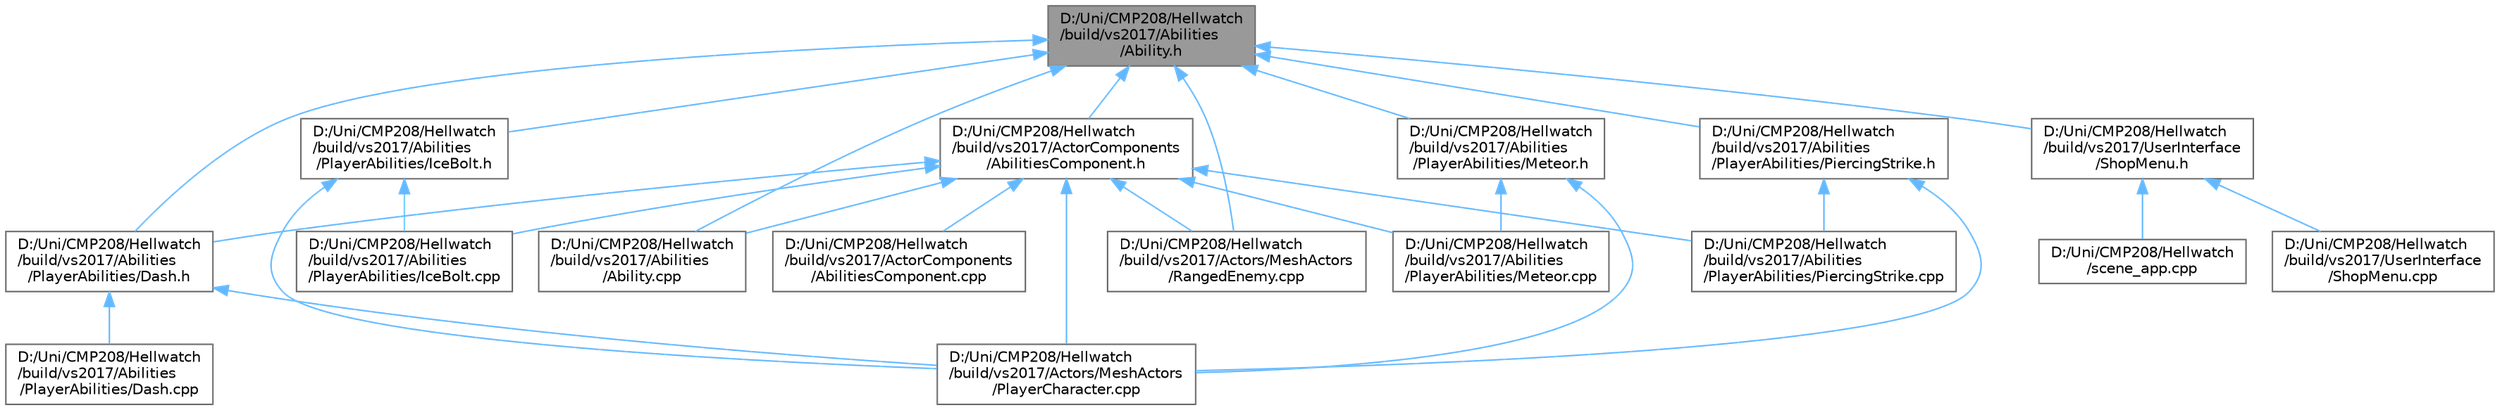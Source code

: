 digraph "D:/Uni/CMP208/Hellwatch/build/vs2017/Abilities/Ability.h"
{
 // LATEX_PDF_SIZE
  bgcolor="transparent";
  edge [fontname=Helvetica,fontsize=10,labelfontname=Helvetica,labelfontsize=10];
  node [fontname=Helvetica,fontsize=10,shape=box,height=0.2,width=0.4];
  Node1 [label="D:/Uni/CMP208/Hellwatch\l/build/vs2017/Abilities\l/Ability.h",height=0.2,width=0.4,color="gray40", fillcolor="grey60", style="filled", fontcolor="black",tooltip=" "];
  Node1 -> Node2 [dir="back",color="steelblue1",style="solid"];
  Node2 [label="D:/Uni/CMP208/Hellwatch\l/build/vs2017/Abilities\l/Ability.cpp",height=0.2,width=0.4,color="grey40", fillcolor="white", style="filled",URL="$_ability_8cpp.html",tooltip=" "];
  Node1 -> Node3 [dir="back",color="steelblue1",style="solid"];
  Node3 [label="D:/Uni/CMP208/Hellwatch\l/build/vs2017/Abilities\l/PlayerAbilities/Dash.h",height=0.2,width=0.4,color="grey40", fillcolor="white", style="filled",URL="$_dash_8h.html",tooltip=" "];
  Node3 -> Node4 [dir="back",color="steelblue1",style="solid"];
  Node4 [label="D:/Uni/CMP208/Hellwatch\l/build/vs2017/Abilities\l/PlayerAbilities/Dash.cpp",height=0.2,width=0.4,color="grey40", fillcolor="white", style="filled",URL="$_dash_8cpp.html",tooltip=" "];
  Node3 -> Node5 [dir="back",color="steelblue1",style="solid"];
  Node5 [label="D:/Uni/CMP208/Hellwatch\l/build/vs2017/Actors/MeshActors\l/PlayerCharacter.cpp",height=0.2,width=0.4,color="grey40", fillcolor="white", style="filled",URL="$_player_character_8cpp.html",tooltip=" "];
  Node1 -> Node6 [dir="back",color="steelblue1",style="solid"];
  Node6 [label="D:/Uni/CMP208/Hellwatch\l/build/vs2017/Abilities\l/PlayerAbilities/IceBolt.h",height=0.2,width=0.4,color="grey40", fillcolor="white", style="filled",URL="$_ice_bolt_8h.html",tooltip=" "];
  Node6 -> Node7 [dir="back",color="steelblue1",style="solid"];
  Node7 [label="D:/Uni/CMP208/Hellwatch\l/build/vs2017/Abilities\l/PlayerAbilities/IceBolt.cpp",height=0.2,width=0.4,color="grey40", fillcolor="white", style="filled",URL="$_ice_bolt_8cpp.html",tooltip=" "];
  Node6 -> Node5 [dir="back",color="steelblue1",style="solid"];
  Node1 -> Node8 [dir="back",color="steelblue1",style="solid"];
  Node8 [label="D:/Uni/CMP208/Hellwatch\l/build/vs2017/Abilities\l/PlayerAbilities/Meteor.h",height=0.2,width=0.4,color="grey40", fillcolor="white", style="filled",URL="$_meteor_8h.html",tooltip=" "];
  Node8 -> Node9 [dir="back",color="steelblue1",style="solid"];
  Node9 [label="D:/Uni/CMP208/Hellwatch\l/build/vs2017/Abilities\l/PlayerAbilities/Meteor.cpp",height=0.2,width=0.4,color="grey40", fillcolor="white", style="filled",URL="$_meteor_8cpp.html",tooltip=" "];
  Node8 -> Node5 [dir="back",color="steelblue1",style="solid"];
  Node1 -> Node10 [dir="back",color="steelblue1",style="solid"];
  Node10 [label="D:/Uni/CMP208/Hellwatch\l/build/vs2017/Abilities\l/PlayerAbilities/PiercingStrike.h",height=0.2,width=0.4,color="grey40", fillcolor="white", style="filled",URL="$_piercing_strike_8h.html",tooltip=" "];
  Node10 -> Node11 [dir="back",color="steelblue1",style="solid"];
  Node11 [label="D:/Uni/CMP208/Hellwatch\l/build/vs2017/Abilities\l/PlayerAbilities/PiercingStrike.cpp",height=0.2,width=0.4,color="grey40", fillcolor="white", style="filled",URL="$_piercing_strike_8cpp.html",tooltip=" "];
  Node10 -> Node5 [dir="back",color="steelblue1",style="solid"];
  Node1 -> Node12 [dir="back",color="steelblue1",style="solid"];
  Node12 [label="D:/Uni/CMP208/Hellwatch\l/build/vs2017/ActorComponents\l/AbilitiesComponent.h",height=0.2,width=0.4,color="grey40", fillcolor="white", style="filled",URL="$_abilities_component_8h.html",tooltip=" "];
  Node12 -> Node2 [dir="back",color="steelblue1",style="solid"];
  Node12 -> Node3 [dir="back",color="steelblue1",style="solid"];
  Node12 -> Node7 [dir="back",color="steelblue1",style="solid"];
  Node12 -> Node9 [dir="back",color="steelblue1",style="solid"];
  Node12 -> Node11 [dir="back",color="steelblue1",style="solid"];
  Node12 -> Node13 [dir="back",color="steelblue1",style="solid"];
  Node13 [label="D:/Uni/CMP208/Hellwatch\l/build/vs2017/ActorComponents\l/AbilitiesComponent.cpp",height=0.2,width=0.4,color="grey40", fillcolor="white", style="filled",URL="$_abilities_component_8cpp.html",tooltip=" "];
  Node12 -> Node5 [dir="back",color="steelblue1",style="solid"];
  Node12 -> Node14 [dir="back",color="steelblue1",style="solid"];
  Node14 [label="D:/Uni/CMP208/Hellwatch\l/build/vs2017/Actors/MeshActors\l/RangedEnemy.cpp",height=0.2,width=0.4,color="grey40", fillcolor="white", style="filled",URL="$_ranged_enemy_8cpp.html",tooltip=" "];
  Node1 -> Node14 [dir="back",color="steelblue1",style="solid"];
  Node1 -> Node15 [dir="back",color="steelblue1",style="solid"];
  Node15 [label="D:/Uni/CMP208/Hellwatch\l/build/vs2017/UserInterface\l/ShopMenu.h",height=0.2,width=0.4,color="grey40", fillcolor="white", style="filled",URL="$_shop_menu_8h.html",tooltip=" "];
  Node15 -> Node16 [dir="back",color="steelblue1",style="solid"];
  Node16 [label="D:/Uni/CMP208/Hellwatch\l/build/vs2017/UserInterface\l/ShopMenu.cpp",height=0.2,width=0.4,color="grey40", fillcolor="white", style="filled",URL="$_shop_menu_8cpp.html",tooltip=" "];
  Node15 -> Node17 [dir="back",color="steelblue1",style="solid"];
  Node17 [label="D:/Uni/CMP208/Hellwatch\l/scene_app.cpp",height=0.2,width=0.4,color="grey40", fillcolor="white", style="filled",URL="$scene__app_8cpp.html",tooltip=" "];
}
